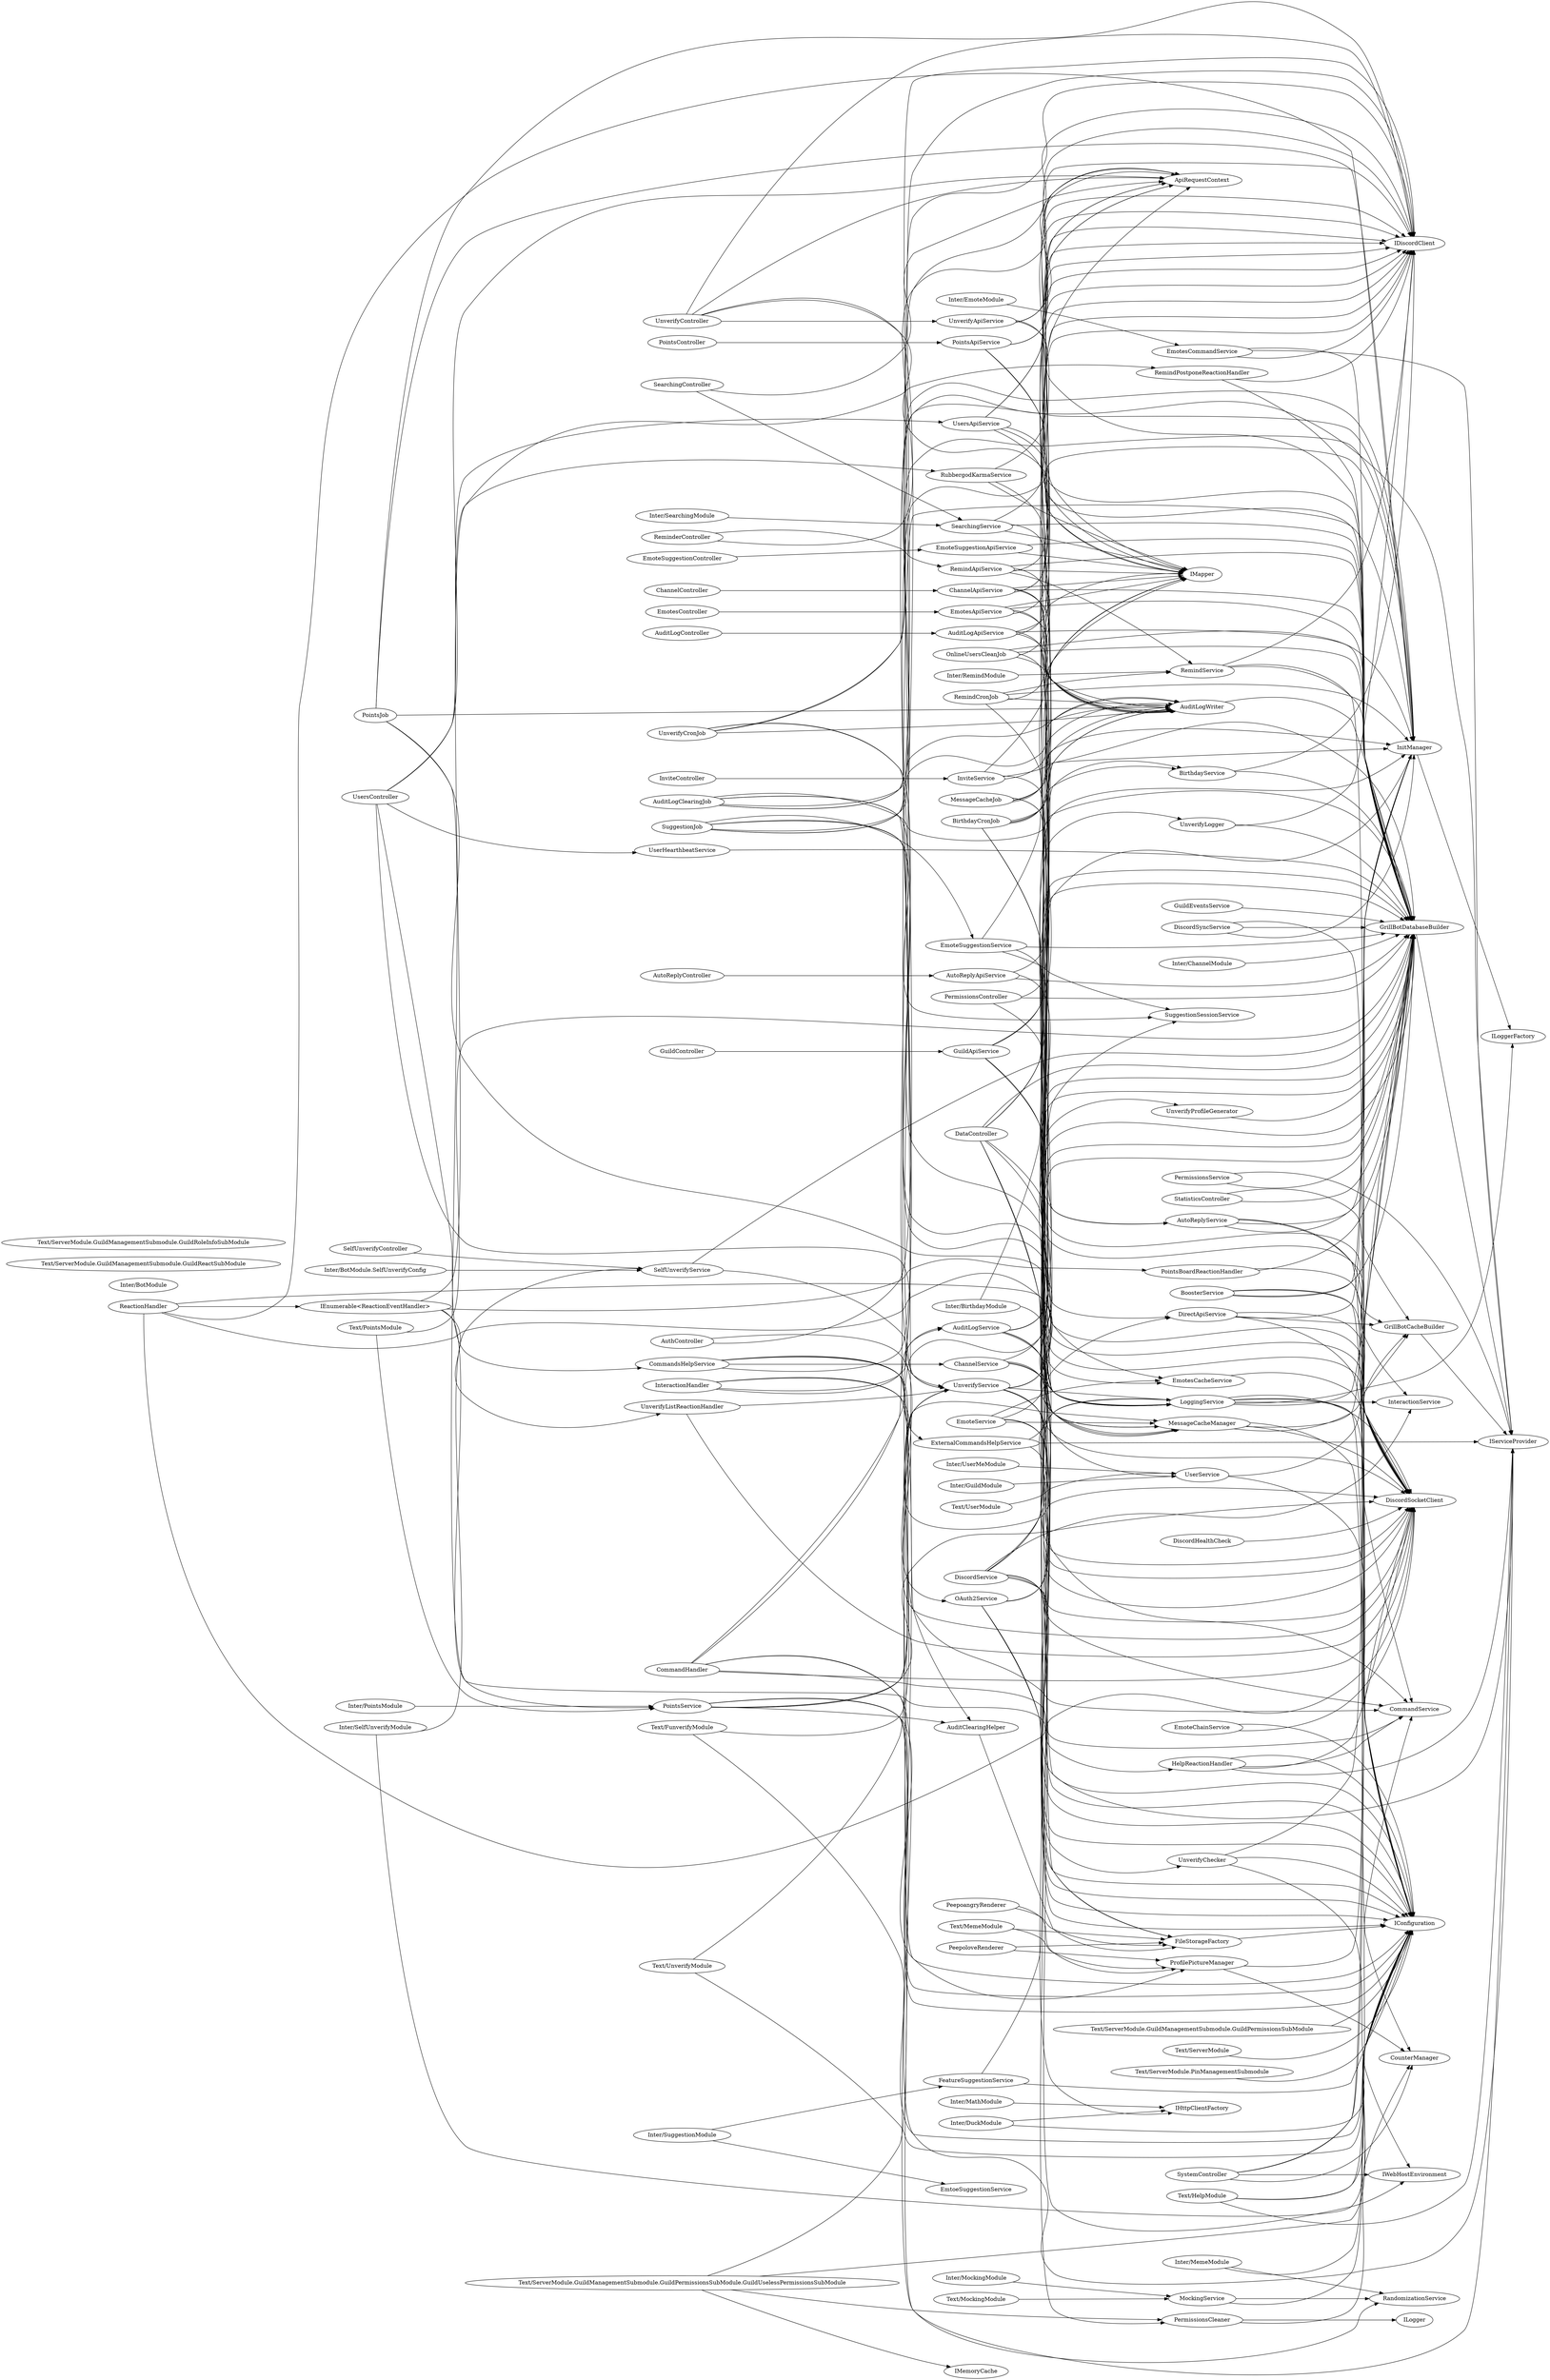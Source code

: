 digraph GrillBot {
    rankdir=LR
    
    AuditLogController -> { AuditLogApiService }
    AuthController -> { OAuth2Service IDiscordClient }
    AutoReplyController -> { AutoReplyApiService }
    ChannelController -> { ChannelApiService }
    DataController -> { IDiscordClient CommandService IConfiguration InteractionService EmotesCacheService IMapper GrillBotDatabaseBuilder ApiRequestContext }
    EmotesController -> EmotesApiService
    EmoteSuggestionController -> EmoteSuggestionApiService
    GuildController -> { GuildApiService }
    InviteController -> InviteService
    PermissionsController -> { DiscordSocketClient IMapper GrillBotDatabaseBuilder }
    PointsController -> { PointsApiService }
    ReminderController -> { RemindApiService ApiRequestContext }
    SearchingController -> { SearchingService ApiRequestContext }
    SelfUnverifyController -> SelfUnverifyService
    StatisticsController -> { GrillBotDatabaseBuilder GrillBotCacheBuilder }
    SystemController -> { IWebHostEnvironment DiscordSocketClient InitManager CounterManager }
    UnverifyController -> { UnverifyService IDiscordClient IMapper UnverifyApiService ApiRequestContext }
    UsersController -> { CommandsHelpService ExternalCommandsHelpService UsersApiService RubbergodKarmaService ApiRequestContext UserHearthbeatService }
    
    AuditClearingHelper -> { FileStorageFactory }
    AuditLogService -> { DiscordSocketClient GrillBotDatabaseBuilder MessageCacheManager FileStorageFactory InitManager AuditLogWriter }
    AuditLogApiService -> { GrillBotDatabaseBuilder IMapper FileStorageFactory ApiRequestContext AuditLogWriter }
    AuditLogClearingJob -> { LoggingService AuditLogWriter IDiscordClient GrillBotDatabaseBuilder InitManager AuditClearingHelper }
    AuditLogWriter -> { GrillBotDatabaseBuilder }
    
    BirthdayCronJob -> { IConfiguration BirthdayService LoggingService AuditLogWriter IDiscordClient InitManager }
    BirthdayService -> { IDiscordClient GrillBotDatabaseBuilder }
    
    CommandsHelpService -> { DiscordSocketClient CommandService ChannelService IServiceProvider IConfiguration }
    ExternalCommandsHelpService -> { DirectApiService IConfiguration IServiceProvider }
    DirectApiService -> { DiscordSocketClient IConfiguration InitManager GrillBotCacheBuilder }
    
    DiscordHealthCheck -> DiscordSocketClient
    DiscordService -> { DiscordSocketClient IConfiguration IServiceProvider CommandService LoggingService IWebHostEnvironment InitManager InteractionService AuditLogWriter }
    DiscordSyncService -> { DiscordSocketClient GrillBotDatabaseBuilder InitManager }
    
    EmoteChainService -> { IConfiguration DiscordSocketClient }
    EmotesApiService -> { GrillBotDatabaseBuilder EmotesCacheService IMapper ApiRequestContext AuditLogWriter }
    EmotesCacheService -> DiscordSocketClient
    EmotesCommandService -> { IServiceProvider GrillBotDatabaseBuilder IDiscordClient }
    EmoteService -> { DiscordSocketClient GrillBotDatabaseBuilder IConfiguration MessageCacheManager EmotesCacheService }
    
    GuildApiService -> { GrillBotDatabaseBuilder DiscordSocketClient IMapper GrillBotCacheBuilder }
    GuildEventsService -> GrillBotDatabaseBuilder
    
    ChannelService -> { DiscordSocketClient GrillBotDatabaseBuilder IConfiguration MessageCacheManager }
    ChannelApiService -> { GrillBotDatabaseBuilder IMapper IDiscordClient MessageCacheManager AutoReplyService ApiRequestContext AuditLogWriter }
    
    PeepoangryRenderer -> { FileStorageFactory ProfilePictureManager }
    PeepoloveRenderer -> { FileStorageFactory ProfilePictureManager }
    
    LoggingService -> { DiscordSocketClient CommandService ILoggerFactory IConfiguration GrillBotDatabaseBuilder InteractionService }
    
    PermissionsCleaner -> { CounterManager ILogger }
    PermissionsService -> { GrillBotDatabaseBuilder IServiceProvider }
    
    RemindCronJob -> { LoggingService AuditLogWriter IDiscordClient RemindService InitManager }
    RemindService -> { IDiscordClient GrillBotDatabaseBuilder IConfiguration }
    RemindApiService -> { GrillBotDatabaseBuilder IMapper ApiRequestContext RemindService AuditLogWriter }
    
    EmoteSuggestionApiService -> { GrillBotDatabaseBuilder IMapper }
    EmoteSuggestionService -> { SuggestionSessionService GrillBotDatabaseBuilder IDiscordClient MessageCacheManager }
    FeatureSuggestionService -> { SuggestionSessionService IConfiguration }
    SuggestionJob -> { LoggingService AuditLogWriter IDiscordClient InitManager EmoteSuggestionService SuggestionSessionService }
    
    SelfUnverifyService -> { UnverifyService GrillBotDatabaseBuilder }
    UnverifyApiService -> { GrillBotDatabaseBuilder IMapper IDiscordClient ApiRequestContext }
    UnverifyChecker -> { GrillBotDatabaseBuilder IConfiguration IWebHostEnvironment }
    UnverifyCronJob -> { LoggingService AuditLogWriter IDiscordClient UnverifyService InitManager }
    UnverifyLogger -> { IDiscordClient GrillBotDatabaseBuilder }
    UnverifyProfileGenerator -> GrillBotDatabaseBuilder
    UnverifyService -> { DiscordSocketClient UnverifyChecker UnverifyProfileGenerator UnverifyLogger GrillBotDatabaseBuilder LoggingService PermissionsCleaner }
    
    OnlineUsersCleanJob -> { LoggingService AuditLogWriter IDiscordClient GrillBotDatabaseBuilder InitManager }
    
    PointsApiService -> { GrillBotDatabaseBuilder IMapper IDiscordClient ApiRequestContext }
    PointsJob -> { LoggingService AuditLogWriter IDiscordClient InitManager PointsService }
    PointsService -> { DiscordSocketClient GrillBotDatabaseBuilder IConfiguration MessageCacheManager RandomizationService ProfilePictureManager AuditClearingHelper }
    
    UserService -> { GrillBotDatabaseBuilder IConfiguration }
    UsersApiService -> { GrillBotDatabaseBuilder IMapper IDiscordClient ApiRequestContext AuditLogWriter }
    RubbergodKarmaService -> { DirectApiService IDiscordClient IMapper }
    UserHearthbeatService -> { GrillBotDatabaseBuilder }
   
    AutoReplyApiService -> { AutoReplyService GrillBotDatabaseBuilder IMapper }
    AutoReplyService -> { IConfiguration DiscordSocketClient GrillBotDatabaseBuilder InitManager }
    
    BoosterService -> { DiscordSocketClient GrillBotDatabaseBuilder IConfiguration InitManager }
    
    InviteService -> { DiscordSocketClient GrillBotDatabaseBuilder IMapper AuditLogWriter }
    MessageCacheJob -> { LoggingService AuditLogWriter IDiscordClient InitManager MessageCacheManager }
    
    MockingService -> { IConfiguration RandomizationService }
    
    OAuth2Service -> { IConfiguration GrillBotDatabaseBuilder LoggingService IHttpClientFactory }
    
    SearchingService -> { IDiscordClient GrillBotDatabaseBuilder UserService IMapper }
    
    CommandHandler -> { DiscordSocketClient CommandService IServiceProvider IConfiguration AuditLogService InitManager }
    InteractionHandler -> { DiscordSocketClient IServiceProvider InitManager AuditLogService }
    ReactionHandler -> { DiscordSocketClient "IEnumerable<ReactionEventHandler>" MessageCacheManager InitManager LoggingService }
    
    "IEnumerable<ReactionEventHandler>" -> "HelpReactionHandler"
    "IEnumerable<ReactionEventHandler>" -> "PointsBoardReactionHandler"
    "IEnumerable<ReactionEventHandler>" -> "UnverifyListReactionHandler"
    "IEnumerable<ReactionEventHandler>" -> "RemindPostponeReactionHandler"
    HelpReactionHandler -> { CommandService DiscordSocketClient IServiceProvider IConfiguration }
    PointsBoardReactionHandler -> { GrillBotDatabaseBuilder DiscordSocketClient }
    RemindPostponeReactionHandler -> { GrillBotDatabaseBuilder IDiscordClient }
    UnverifyListReactionHandler -> { DiscordSocketClient UnverifyService }
    
    "Inter/SelfUnverifyModule" -> { SelfUnverifyService IConfiguration }
    "Inter/UserMeModule" -> UserService
    "Inter/BirthdayModule" -> { BirthdayService IConfiguration }
    "Inter/BotModule"
    "Inter/BotModule.SelfUnverifyConfig" -> SelfUnverifyService
    "Inter/DuckModule" -> { IHttpClientFactory IConfiguration }
    "Inter/EmoteModule" -> EmotesCommandService
    "Inter/GuildModule" -> UserService
    "Inter/ChannelModule" -> { GrillBotDatabaseBuilder }
    "Inter/MathModule" -> IHttpClientFactory
    "Inter/MemeModule" -> { RandomizationService IConfiguration }
    "Inter/MockingModule" -> MockingService
    "Inter/PointsModule" -> PointsService
    "Inter/RemindModule" -> RemindService
    "Inter/SearchingModule" -> SearchingService
    "Inter/SuggestionModule" -> { EmtoeSuggestionService FeatureSuggestionService }
    
    "Text/ServerModule" -> "IConfiguration"
    "Text/ServerModule.PinManagementSubmodule" -> "IConfiguration"
    "Text/ServerModule.GuildManagementSubmodule.GuildPermissionsSubModule" -> "IConfiguration"
    "Text/ServerModule.GuildManagementSubmodule.GuildPermissionsSubModule.GuildUselessPermissionsSubModule" -> { IMemoryCache IConfiguration PermissionsCleaner UnverifyService }
    "Text/ServerModule.GuildManagementSubmodule.GuildReactSubModule"
    "Text/ServerModule.GuildManagementSubmodule.GuildRoleInfoSubModule"
    "Text/PointsModule" -> { PointsService GrillBotDatabaseBuilder }
    "Text/MockingModule" -> "MockingService"
    "Text/MemeModule" -> { FileStorageFactory ProfilePictureManager }
    "Text/HelpModule" -> { CommandService IServiceProvider IConfiguration }
    "Text/UserModule" -> "UserService"
    "Text/UnverifyModule" -> { UnverifyService IConfiguration }
    "Text/FunverifyModule" -> { UnverifyService IConfiguration }
    
    MessageCacheManager -> { DiscordSocketClient InitManager GrillBotCacheBuilder CounterManager }
    ProfilePictureManager -> { GrillBotCacheBuilder CounterManager }
    GrillBotCacheBuilder -> { IServiceProvider }
    
    GrillBotDatabaseBuilder -> { IServiceProvider }
    
    InitManager -> ILoggerFactory
    FileStorageFactory -> IConfiguration
}
